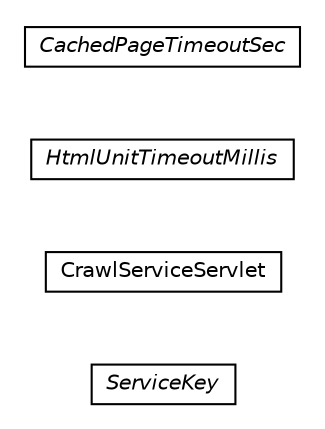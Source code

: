 #!/usr/local/bin/dot
#
# Class diagram 
# Generated by UMLGraph version R5_6-24-gf6e263 (http://www.umlgraph.org/)
#

digraph G {
	edge [fontname="Helvetica",fontsize=10,labelfontname="Helvetica",labelfontsize=10];
	node [fontname="Helvetica",fontsize=10,shape=plaintext];
	nodesep=0.25;
	ranksep=0.5;
	rankdir=LR;
	// com.gwtplatform.crawlerservice.server.ServiceKey
	c26931 [label=<<table title="com.gwtplatform.crawlerservice.server.ServiceKey" border="0" cellborder="1" cellspacing="0" cellpadding="2" port="p" href="./ServiceKey.html">
		<tr><td><table border="0" cellspacing="0" cellpadding="1">
<tr><td align="center" balign="center"><font face="Helvetica-Oblique"> ServiceKey </font></td></tr>
		</table></td></tr>
		</table>>, URL="./ServiceKey.html", fontname="Helvetica", fontcolor="black", fontsize=10.0];
	// com.gwtplatform.crawlerservice.server.CrawlServiceServlet
	c26932 [label=<<table title="com.gwtplatform.crawlerservice.server.CrawlServiceServlet" border="0" cellborder="1" cellspacing="0" cellpadding="2" port="p" href="./CrawlServiceServlet.html">
		<tr><td><table border="0" cellspacing="0" cellpadding="1">
<tr><td align="center" balign="center"> CrawlServiceServlet </td></tr>
		</table></td></tr>
		</table>>, URL="./CrawlServiceServlet.html", fontname="Helvetica", fontcolor="black", fontsize=10.0];
	// com.gwtplatform.crawlerservice.server.HtmlUnitTimeoutMillis
	c26933 [label=<<table title="com.gwtplatform.crawlerservice.server.HtmlUnitTimeoutMillis" border="0" cellborder="1" cellspacing="0" cellpadding="2" port="p" href="./HtmlUnitTimeoutMillis.html">
		<tr><td><table border="0" cellspacing="0" cellpadding="1">
<tr><td align="center" balign="center"><font face="Helvetica-Oblique"> HtmlUnitTimeoutMillis </font></td></tr>
		</table></td></tr>
		</table>>, URL="./HtmlUnitTimeoutMillis.html", fontname="Helvetica", fontcolor="black", fontsize=10.0];
	// com.gwtplatform.crawlerservice.server.CachedPageTimeoutSec
	c26934 [label=<<table title="com.gwtplatform.crawlerservice.server.CachedPageTimeoutSec" border="0" cellborder="1" cellspacing="0" cellpadding="2" port="p" href="./CachedPageTimeoutSec.html">
		<tr><td><table border="0" cellspacing="0" cellpadding="1">
<tr><td align="center" balign="center"><font face="Helvetica-Oblique"> CachedPageTimeoutSec </font></td></tr>
		</table></td></tr>
		</table>>, URL="./CachedPageTimeoutSec.html", fontname="Helvetica", fontcolor="black", fontsize=10.0];
}

